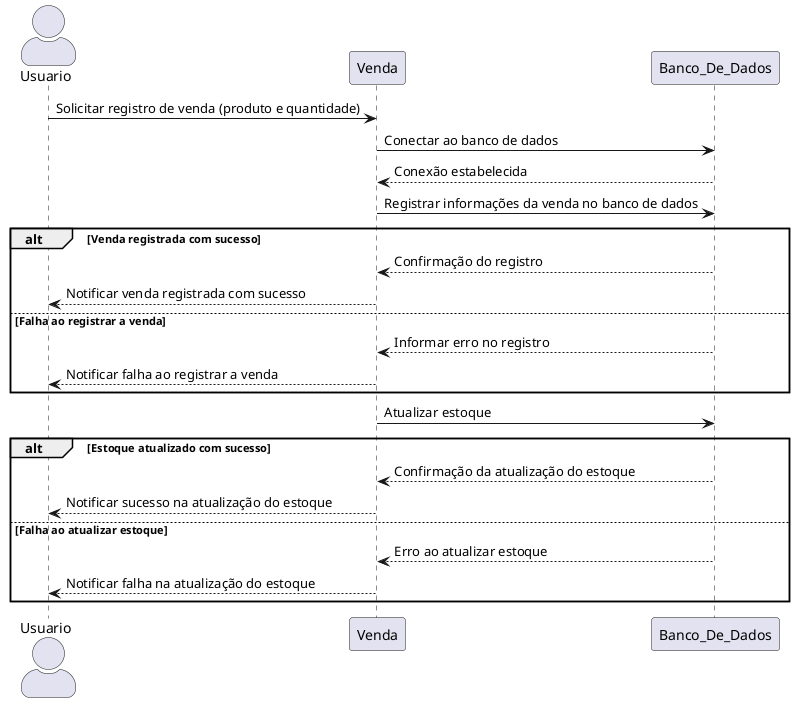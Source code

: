 @startuml
skinparam actorStyle awesome
actor Usuario as usuario
participant Venda as venda
participant Banco_De_Dados as db

usuario -> venda : Solicitar registro de venda (produto e quantidade)
venda -> db : Conectar ao banco de dados
db --> venda : Conexão estabelecida

venda -> db : Registrar informações da venda no banco de dados
alt Venda registrada com sucesso
    db --> venda : Confirmação do registro
    venda --> usuario : Notificar venda registrada com sucesso
else Falha ao registrar a venda
    db --> venda : Informar erro no registro
    venda --> usuario : Notificar falha ao registrar a venda
end

venda -> db : Atualizar estoque
alt Estoque atualizado com sucesso
    db --> venda : Confirmação da atualização do estoque
    venda --> usuario : Notificar sucesso na atualização do estoque
else Falha ao atualizar estoque
    db --> venda : Erro ao atualizar estoque
    venda --> usuario : Notificar falha na atualização do estoque
end
@enduml
